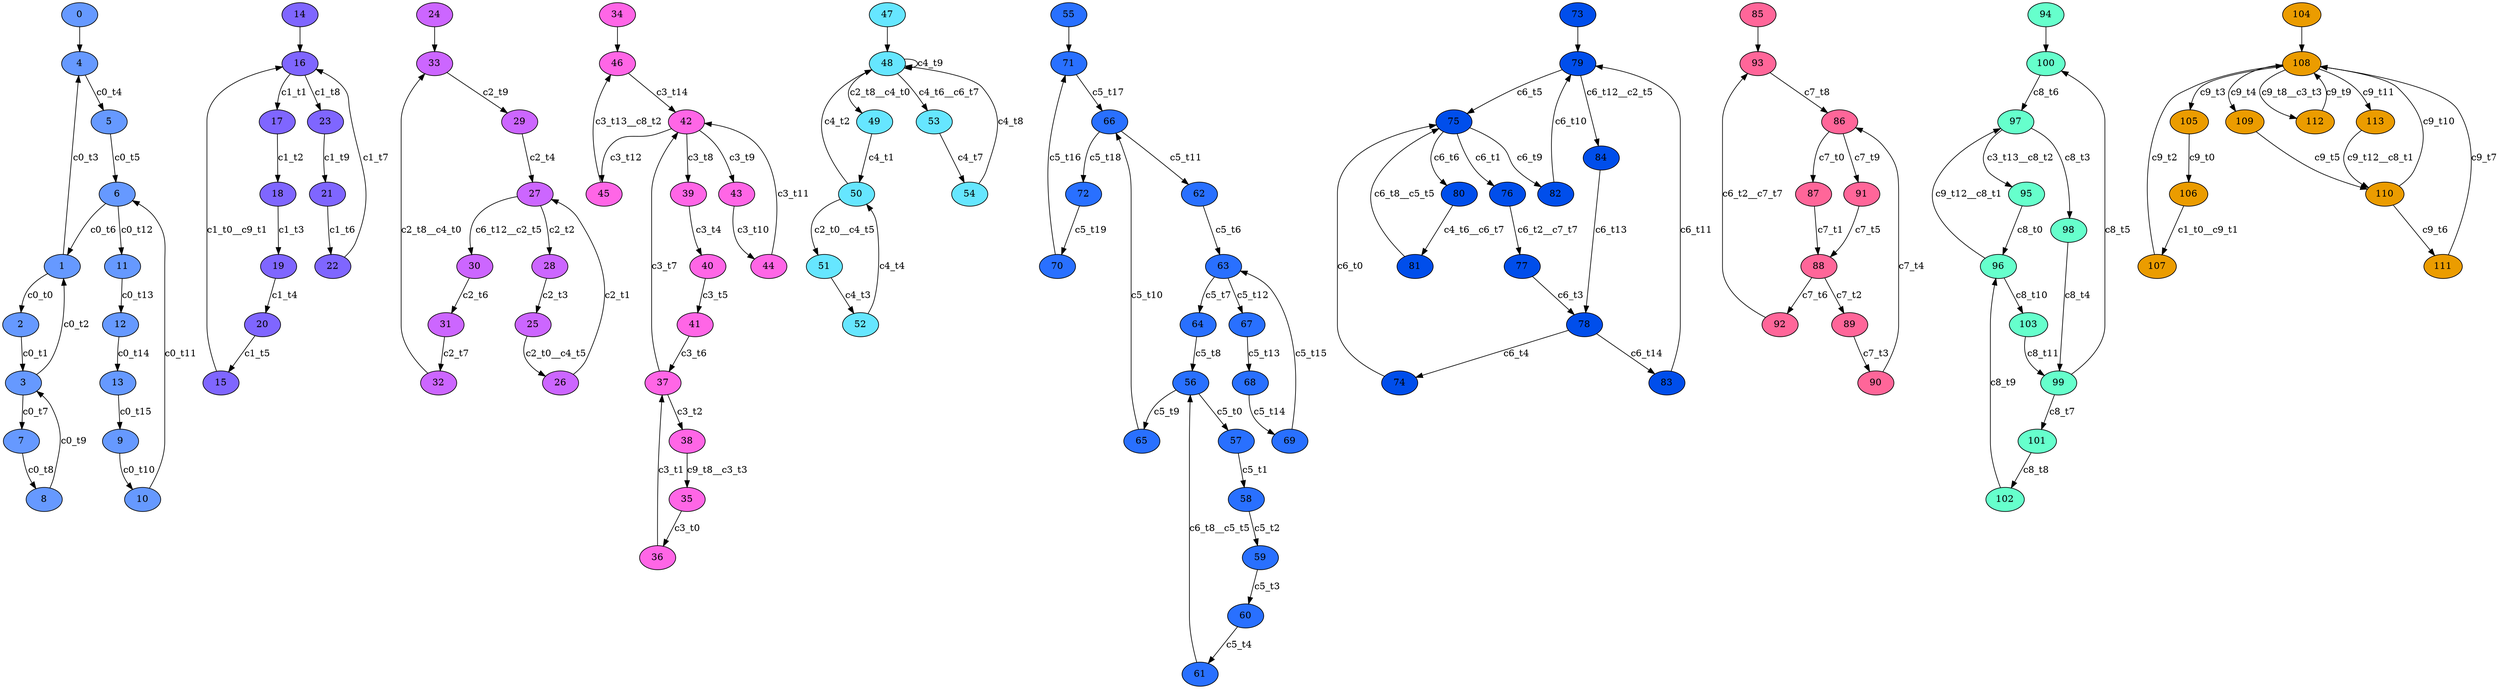 digraph G {
  subgraph component0 {
0 [label="0" fillcolor="#6699FF" style=filled];
1 [label="1" fillcolor="#6699FF" style=filled];
2 [label="2" fillcolor="#6699FF" style=filled];
3 [label="3" fillcolor="#6699FF" style=filled];
4 [label="4" fillcolor="#6699FF" style=filled];
5 [label="5" fillcolor="#6699FF" style=filled];
6 [label="6" fillcolor="#6699FF" style=filled];
7 [label="7" fillcolor="#6699FF" style=filled];
8 [label="8" fillcolor="#6699FF" style=filled];
9 [label="9" fillcolor="#6699FF" style=filled];
10 [label="10" fillcolor="#6699FF" style=filled];
11 [label="11" fillcolor="#6699FF" style=filled];
12 [label="12" fillcolor="#6699FF" style=filled];
13 [label="13" fillcolor="#6699FF" style=filled];
1->2 [label="c0_t0" color=black ];
2->3 [label="c0_t1" color=black ];
3->1 [label="c0_t2" color=black ];
1->4 [label="c0_t3" color=black ];
4->5 [label="c0_t4" color=black ];
5->6 [label="c0_t5" color=black ];
6->1 [label="c0_t6" color=black ];
3->7 [label="c0_t7" color=black ];
7->8 [label="c0_t8" color=black ];
8->3 [label="c0_t9" color=black ];
9->10 [label="c0_t10" color=black ];
10->6 [label="c0_t11" color=black ];
6->11 [label="c0_t12" color=black ];
11->12 [label="c0_t13" color=black ];
12->13 [label="c0_t14" color=black ];
13->9 [label="c0_t15" color=black ];
0->4 [label="" color=black ];
  }
  subgraph component1 {
14 [label="14" fillcolor="#7F66FF" style=filled];
15 [label="15" fillcolor="#7F66FF" style=filled];
16 [label="16" fillcolor="#7F66FF" style=filled];
17 [label="17" fillcolor="#7F66FF" style=filled];
18 [label="18" fillcolor="#7F66FF" style=filled];
19 [label="19" fillcolor="#7F66FF" style=filled];
20 [label="20" fillcolor="#7F66FF" style=filled];
21 [label="21" fillcolor="#7F66FF" style=filled];
22 [label="22" fillcolor="#7F66FF" style=filled];
23 [label="23" fillcolor="#7F66FF" style=filled];
16->17 [label="c1_t1" color=black ];
17->18 [label="c1_t2" color=black ];
18->19 [label="c1_t3" color=black ];
19->20 [label="c1_t4" color=black ];
20->15 [label="c1_t5" color=black ];
21->22 [label="c1_t6" color=black ];
22->16 [label="c1_t7" color=black ];
16->23 [label="c1_t8" color=black ];
23->21 [label="c1_t9" color=black ];
14->16 [label="" color=black ];
15->16 [label="c1_t0__c9_t1" color=black ];
  }
  subgraph component2 {
24 [label="24" fillcolor="#CC66FF" style=filled];
25 [label="25" fillcolor="#CC66FF" style=filled];
26 [label="26" fillcolor="#CC66FF" style=filled];
27 [label="27" fillcolor="#CC66FF" style=filled];
28 [label="28" fillcolor="#CC66FF" style=filled];
29 [label="29" fillcolor="#CC66FF" style=filled];
30 [label="30" fillcolor="#CC66FF" style=filled];
31 [label="31" fillcolor="#CC66FF" style=filled];
32 [label="32" fillcolor="#CC66FF" style=filled];
33 [label="33" fillcolor="#CC66FF" style=filled];
26->27 [label="c2_t1" color=black ];
27->28 [label="c2_t2" color=black ];
28->25 [label="c2_t3" color=black ];
29->27 [label="c2_t4" color=black ];
30->31 [label="c2_t6" color=black ];
31->32 [label="c2_t7" color=black ];
33->29 [label="c2_t9" color=black ];
24->33 [label="" color=black ];
27->30 [label="c6_t12__c2_t5" color=black ];
32->33 [label="c2_t8__c4_t0" color=black ];
25->26 [label="c2_t0__c4_t5" color=black ];
  }
  subgraph component3 {
34 [label="34" fillcolor="#FF66E6" style=filled];
35 [label="35" fillcolor="#FF66E6" style=filled];
36 [label="36" fillcolor="#FF66E6" style=filled];
37 [label="37" fillcolor="#FF66E6" style=filled];
38 [label="38" fillcolor="#FF66E6" style=filled];
39 [label="39" fillcolor="#FF66E6" style=filled];
40 [label="40" fillcolor="#FF66E6" style=filled];
41 [label="41" fillcolor="#FF66E6" style=filled];
42 [label="42" fillcolor="#FF66E6" style=filled];
43 [label="43" fillcolor="#FF66E6" style=filled];
44 [label="44" fillcolor="#FF66E6" style=filled];
45 [label="45" fillcolor="#FF66E6" style=filled];
46 [label="46" fillcolor="#FF66E6" style=filled];
35->36 [label="c3_t0" color=black ];
36->37 [label="c3_t1" color=black ];
37->38 [label="c3_t2" color=black ];
39->40 [label="c3_t4" color=black ];
40->41 [label="c3_t5" color=black ];
41->37 [label="c3_t6" color=black ];
37->42 [label="c3_t7" color=black ];
42->39 [label="c3_t8" color=black ];
42->43 [label="c3_t9" color=black ];
43->44 [label="c3_t10" color=black ];
44->42 [label="c3_t11" color=black ];
42->45 [label="c3_t12" color=black ];
46->42 [label="c3_t14" color=black ];
34->46 [label="" color=black ];
45->46 [label="c3_t13__c8_t2" color=black ];
38->35 [label="c9_t8__c3_t3" color=black ];
  }
  subgraph component4 {
47 [label="47" fillcolor="#66E6FF" style=filled];
48 [label="48" fillcolor="#66E6FF" style=filled];
49 [label="49" fillcolor="#66E6FF" style=filled];
50 [label="50" fillcolor="#66E6FF" style=filled];
51 [label="51" fillcolor="#66E6FF" style=filled];
52 [label="52" fillcolor="#66E6FF" style=filled];
53 [label="53" fillcolor="#66E6FF" style=filled];
54 [label="54" fillcolor="#66E6FF" style=filled];
49->50 [label="c4_t1" color=black ];
50->48 [label="c4_t2" color=black ];
51->52 [label="c4_t3" color=black ];
52->50 [label="c4_t4" color=black ];
53->54 [label="c4_t7" color=black ];
54->48 [label="c4_t8" color=black ];
48->48 [label="c4_t9" color=black ];
47->48 [label="" color=black ];
48->49 [label="c2_t8__c4_t0" color=black ];
50->51 [label="c2_t0__c4_t5" color=black ];
48->53 [label="c4_t6__c6_t7" color=black ];
  }
  subgraph component5 {
55 [label="55" fillcolor="#2970FF" style=filled];
56 [label="56" fillcolor="#2970FF" style=filled];
57 [label="57" fillcolor="#2970FF" style=filled];
58 [label="58" fillcolor="#2970FF" style=filled];
59 [label="59" fillcolor="#2970FF" style=filled];
60 [label="60" fillcolor="#2970FF" style=filled];
61 [label="61" fillcolor="#2970FF" style=filled];
62 [label="62" fillcolor="#2970FF" style=filled];
63 [label="63" fillcolor="#2970FF" style=filled];
64 [label="64" fillcolor="#2970FF" style=filled];
65 [label="65" fillcolor="#2970FF" style=filled];
66 [label="66" fillcolor="#2970FF" style=filled];
67 [label="67" fillcolor="#2970FF" style=filled];
68 [label="68" fillcolor="#2970FF" style=filled];
69 [label="69" fillcolor="#2970FF" style=filled];
70 [label="70" fillcolor="#2970FF" style=filled];
71 [label="71" fillcolor="#2970FF" style=filled];
72 [label="72" fillcolor="#2970FF" style=filled];
56->57 [label="c5_t0" color=black ];
57->58 [label="c5_t1" color=black ];
58->59 [label="c5_t2" color=black ];
59->60 [label="c5_t3" color=black ];
60->61 [label="c5_t4" color=black ];
62->63 [label="c5_t6" color=black ];
63->64 [label="c5_t7" color=black ];
64->56 [label="c5_t8" color=black ];
56->65 [label="c5_t9" color=black ];
65->66 [label="c5_t10" color=black ];
66->62 [label="c5_t11" color=black ];
63->67 [label="c5_t12" color=black ];
67->68 [label="c5_t13" color=black ];
68->69 [label="c5_t14" color=black ];
69->63 [label="c5_t15" color=black ];
70->71 [label="c5_t16" color=black ];
71->66 [label="c5_t17" color=black ];
66->72 [label="c5_t18" color=black ];
72->70 [label="c5_t19" color=black ];
55->71 [label="" color=black ];
61->56 [label="c6_t8__c5_t5" color=black ];
  }
  subgraph component6 {
73 [label="73" fillcolor="#004EEB" style=filled];
74 [label="74" fillcolor="#004EEB" style=filled];
75 [label="75" fillcolor="#004EEB" style=filled];
76 [label="76" fillcolor="#004EEB" style=filled];
77 [label="77" fillcolor="#004EEB" style=filled];
78 [label="78" fillcolor="#004EEB" style=filled];
79 [label="79" fillcolor="#004EEB" style=filled];
80 [label="80" fillcolor="#004EEB" style=filled];
81 [label="81" fillcolor="#004EEB" style=filled];
82 [label="82" fillcolor="#004EEB" style=filled];
83 [label="83" fillcolor="#004EEB" style=filled];
84 [label="84" fillcolor="#004EEB" style=filled];
74->75 [label="c6_t0" color=black ];
75->76 [label="c6_t1" color=black ];
77->78 [label="c6_t3" color=black ];
78->74 [label="c6_t4" color=black ];
79->75 [label="c6_t5" color=black ];
75->80 [label="c6_t6" color=black ];
75->82 [label="c6_t9" color=black ];
82->79 [label="c6_t10" color=black ];
83->79 [label="c6_t11" color=black ];
84->78 [label="c6_t13" color=black ];
78->83 [label="c6_t14" color=black ];
73->79 [label="" color=black ];
79->84 [label="c6_t12__c2_t5" color=black ];
80->81 [label="c4_t6__c6_t7" color=black ];
76->77 [label="c6_t2__c7_t7" color=black ];
81->75 [label="c6_t8__c5_t5" color=black ];
  }
  subgraph component7 {
85 [label="85" fillcolor="#FF6699" style=filled];
86 [label="86" fillcolor="#FF6699" style=filled];
87 [label="87" fillcolor="#FF6699" style=filled];
88 [label="88" fillcolor="#FF6699" style=filled];
89 [label="89" fillcolor="#FF6699" style=filled];
90 [label="90" fillcolor="#FF6699" style=filled];
91 [label="91" fillcolor="#FF6699" style=filled];
92 [label="92" fillcolor="#FF6699" style=filled];
93 [label="93" fillcolor="#FF6699" style=filled];
86->87 [label="c7_t0" color=black ];
87->88 [label="c7_t1" color=black ];
88->89 [label="c7_t2" color=black ];
89->90 [label="c7_t3" color=black ];
90->86 [label="c7_t4" color=black ];
91->88 [label="c7_t5" color=black ];
88->92 [label="c7_t6" color=black ];
93->86 [label="c7_t8" color=black ];
86->91 [label="c7_t9" color=black ];
85->93 [label="" color=black ];
92->93 [label="c6_t2__c7_t7" color=black ];
  }
  subgraph component8 {
94 [label="94" fillcolor="#66FFCC" style=filled];
95 [label="95" fillcolor="#66FFCC" style=filled];
96 [label="96" fillcolor="#66FFCC" style=filled];
97 [label="97" fillcolor="#66FFCC" style=filled];
98 [label="98" fillcolor="#66FFCC" style=filled];
99 [label="99" fillcolor="#66FFCC" style=filled];
100 [label="100" fillcolor="#66FFCC" style=filled];
101 [label="101" fillcolor="#66FFCC" style=filled];
102 [label="102" fillcolor="#66FFCC" style=filled];
103 [label="103" fillcolor="#66FFCC" style=filled];
95->96 [label="c8_t0" color=black ];
97->98 [label="c8_t3" color=black ];
98->99 [label="c8_t4" color=black ];
99->100 [label="c8_t5" color=black ];
100->97 [label="c8_t6" color=black ];
99->101 [label="c8_t7" color=black ];
101->102 [label="c8_t8" color=black ];
102->96 [label="c8_t9" color=black ];
96->103 [label="c8_t10" color=black ];
103->99 [label="c8_t11" color=black ];
94->100 [label="" color=black ];
97->95 [label="c3_t13__c8_t2" color=black ];
96->97 [label="c9_t12__c8_t1" color=black ];
  }
  subgraph component9 {
104 [label="104" fillcolor="#EB9C00" style=filled];
105 [label="105" fillcolor="#EB9C00" style=filled];
106 [label="106" fillcolor="#EB9C00" style=filled];
107 [label="107" fillcolor="#EB9C00" style=filled];
108 [label="108" fillcolor="#EB9C00" style=filled];
109 [label="109" fillcolor="#EB9C00" style=filled];
110 [label="110" fillcolor="#EB9C00" style=filled];
111 [label="111" fillcolor="#EB9C00" style=filled];
112 [label="112" fillcolor="#EB9C00" style=filled];
113 [label="113" fillcolor="#EB9C00" style=filled];
105->106 [label="c9_t0" color=black ];
107->108 [label="c9_t2" color=black ];
108->105 [label="c9_t3" color=black ];
108->109 [label="c9_t4" color=black ];
109->110 [label="c9_t5" color=black ];
110->111 [label="c9_t6" color=black ];
111->108 [label="c9_t7" color=black ];
112->108 [label="c9_t9" color=black ];
110->108 [label="c9_t10" color=black ];
108->113 [label="c9_t11" color=black ];
104->108 [label="" color=black ];
106->107 [label="c1_t0__c9_t1" color=black ];
113->110 [label="c9_t12__c8_t1" color=black ];
108->112 [label="c9_t8__c3_t3" color=black ];
  }
}

